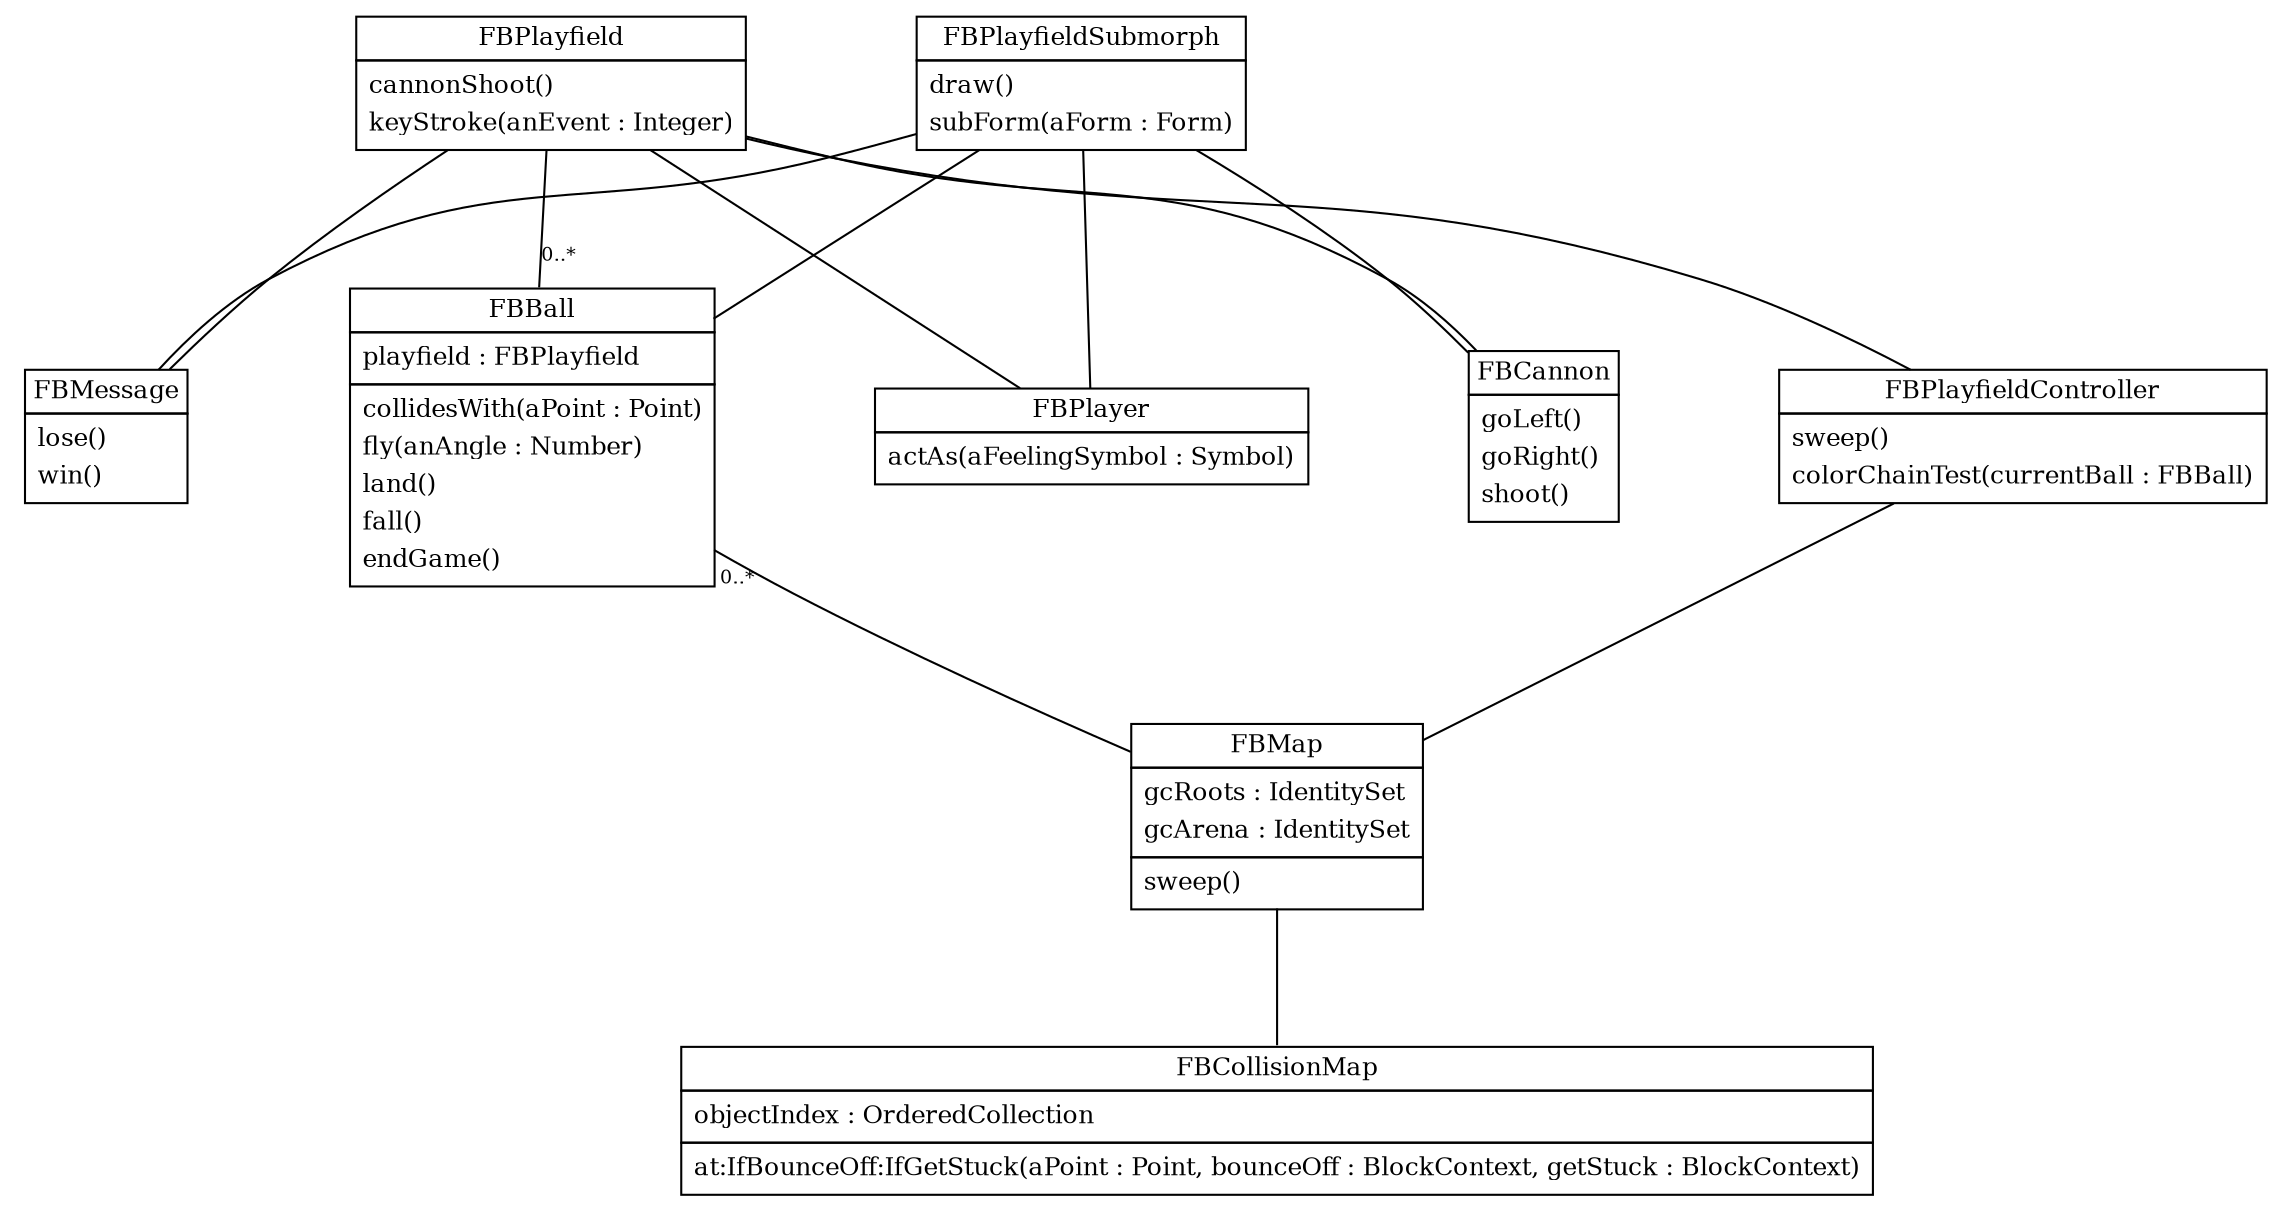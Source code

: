 graph Playfield {
    ranksep = "0.8"
    nodesep = "0.85"
    nojustify = "true"
    graph [
    ]
    node [
        fontsize = 12
        shape = "plaintext"
    ]
    edge [
        fontsize = 9
    ]
    // class Playfield::FBPlayfield
    "FBPlayfield" [label=<
        <TABLE border="0" cellspacing="0" cellpadding="0" cellborder="0" port="port">
        <TR><TD><TABLE border="1" cellborder="0" CELLPADDING="3" CELLSPACING="0" ALIGN="LEFT"><TR><TD>FBPlayfield</TD></TR></TABLE></TD></TR><TR><TD><TABLE border="1" cellborder="0" CELLPADDING="0" CELLSPACING="5" ALIGN="LEFT"><TR><TD align="left">cannonShoot()</TD></TR><TR><TD align="left">keyStroke(anEvent : Integer)</TD></TR></TABLE></TD></TR></TABLE>>];
    // class Playfield::FBCannon
    "FBCannon" [label=<
        <TABLE border="0" cellspacing="0" cellpadding="0" cellborder="0" port="port">
        <TR><TD><TABLE border="1" cellborder="0" CELLPADDING="3" CELLSPACING="0" ALIGN="LEFT"><TR><TD>FBCannon</TD></TR></TABLE></TD></TR><TR><TD><TABLE border="1" cellborder="0" CELLPADDING="0" CELLSPACING="5" ALIGN="LEFT"><TR><TD align="left">goLeft()</TD></TR><TR><TD align="left">goRight()</TD></TR><TR><TD align="left">shoot()</TD></TR></TABLE></TD></TR></TABLE>>];
    // class Playfield::FBPlayfieldSubmorph
    "FBPlayfieldSubmorph" [label=<
        <TABLE border="0" cellspacing="0" cellpadding="0" cellborder="0" port="port">
        <TR><TD><TABLE border="1" cellborder="0" CELLPADDING="3" CELLSPACING="0" ALIGN="LEFT"><TR><TD>FBPlayfieldSubmorph</TD></TR></TABLE></TD></TR><TR><TD><TABLE border="1" cellborder="0" CELLPADDING="0" CELLSPACING="5" ALIGN="LEFT"><TR><TD align="left">draw()</TD></TR><TR><TD align="left">subForm(aForm : Form)</TD></TR></TABLE></TD></TR></TABLE>>];
    edge [
        arrowtail = "empty"
        arrowhead = "none"
        taillabel = ""
        headlabel = ""
        constraint = "true"
        style = "none"
    ]
    FBPlayfieldSubmorph:port -- FBCannon:port
    FBPlayfield:port -- FBCannon:port [
        label = ""
        arrowhead = "opennone"
        headlabel = ""
        arrowtail = "diamondnone"
        taillabel = ""
        labeldistance = "1.7"
        constraint = "true"
        style = "solid"
    ]
    // class Playfield::FBMessage
    "FBMessage" [label=<
        <TABLE border="0" cellspacing="0" cellpadding="0" cellborder="0" port="port">
        <TR><TD><TABLE border="1" cellborder="0" CELLPADDING="3" CELLSPACING="0" ALIGN="LEFT"><TR><TD>FBMessage</TD></TR></TABLE></TD></TR><TR><TD><TABLE border="1" cellborder="0" CELLPADDING="0" CELLSPACING="5" ALIGN="LEFT"><TR><TD align="left">lose()</TD></TR><TR><TD align="left">win()</TD></TR></TABLE></TD></TR></TABLE>>];
    edge [
        arrowtail = "empty"
        arrowhead = "none"
        taillabel = ""
        headlabel = ""
        constraint = "true"
        style = "none"
    ]
    FBPlayfieldSubmorph:port -- FBMessage:port
    FBPlayfield:port -- FBMessage:port [
        label = ""
        arrowhead = "opennone"
        headlabel = ""
        arrowtail = "diamondnone"
        taillabel = ""
        labeldistance = "1.7"
        constraint = "true"
        style = "solid"
    ]
    // class Playfield::FBPlayer
    "FBPlayer" [label=<
        <TABLE border="0" cellspacing="0" cellpadding="0" cellborder="0" port="port">
        <TR><TD><TABLE border="1" cellborder="0" CELLPADDING="3" CELLSPACING="0" ALIGN="LEFT"><TR><TD>FBPlayer</TD></TR></TABLE></TD></TR><TR><TD><TABLE border="1" cellborder="0" CELLPADDING="0" CELLSPACING="5" ALIGN="LEFT"><TR><TD align="left">actAs(aFeelingSymbol : Symbol)</TD></TR></TABLE></TD></TR></TABLE>>];
    edge [
        arrowtail = "empty"
        arrowhead = "none"
        taillabel = ""
        headlabel = ""
        constraint = "true"
        style = "none"
    ]
    FBPlayfieldSubmorph:port -- FBPlayer:port
    FBPlayfield:port -- FBPlayer:port [
        label = ""
        arrowhead = "opennone"
        headlabel = ""
        arrowtail = "diamondnone"
        taillabel = ""
        labeldistance = "1.7"
        constraint = "true"
        style = "solid"
    ]
    // class Playfield::FBBall
    "FBBall" [label=<
        <TABLE border="0" cellspacing="0" cellpadding="0" cellborder="0" port="port">
        <TR><TD><TABLE border="1" cellborder="0" CELLPADDING="3" CELLSPACING="0" ALIGN="LEFT"><TR><TD>FBBall</TD></TR></TABLE></TD></TR><TR><TD><TABLE border="1" cellborder="0" CELLPADDING="0" CELLSPACING="5" ALIGN="LEFT"><TR><TD align="left">playfield : FBPlayfield</TD></TR></TABLE></TD></TR><TR><TD><TABLE border="1" cellborder="0" CELLPADDING="0" CELLSPACING="5" ALIGN="LEFT"><TR><TD align="left">collidesWith(aPoint : Point)</TD></TR><TR><TD align="left">fly(anAngle : Number)</TD></TR><TR><TD align="left">land()</TD></TR><TR><TD align="left">fall()</TD></TR><TR><TD align="left">endGame()</TD></TR></TABLE></TD></TR></TABLE>>];
    edge [
        arrowtail = "empty"
        arrowhead = "none"
        taillabel = ""
        headlabel = ""
        constraint = "true"
        style = "none"
    ]
    FBPlayfieldSubmorph:port -- FBBall:port
    // class Playfield::FBMap
    "FBMap" [label=<
        <TABLE border="0" cellspacing="0" cellpadding="0" cellborder="0" port="port">
        <TR><TD><TABLE border="1" cellborder="0" CELLPADDING="3" CELLSPACING="0" ALIGN="LEFT"><TR><TD>FBMap</TD></TR></TABLE></TD></TR><TR><TD><TABLE border="1" cellborder="0" CELLPADDING="0" CELLSPACING="5" ALIGN="LEFT"><TR><TD align="left">gcRoots : IdentitySet</TD></TR><TR><TD align="left">gcArena : IdentitySet</TD></TR></TABLE></TD></TR><TR><TD><TABLE border="1" cellborder="0" CELLPADDING="0" CELLSPACING="5" ALIGN="LEFT"><TR><TD align="left">sweep()</TD></TR></TABLE></TD></TR></TABLE>>];
    // class Playfield::FBCollisionMap
    "FBCollisionMap" [label=<
        <TABLE border="0" cellspacing="0" cellpadding="0" cellborder="0" port="port">
        <TR><TD><TABLE border="1" cellborder="0" CELLPADDING="3" CELLSPACING="0" ALIGN="LEFT"><TR><TD>FBCollisionMap</TD></TR></TABLE></TD></TR><TR><TD><TABLE border="1" cellborder="0" CELLPADDING="0" CELLSPACING="5" ALIGN="LEFT"><TR><TD align="left">objectIndex : OrderedCollection</TD></TR></TABLE></TD></TR><TR><TD><TABLE border="1" cellborder="0" CELLPADDING="0" CELLSPACING="5" ALIGN="LEFT"><TR><TD align="left">at:IfBounceOff:IfGetStuck(aPoint : Point, bounceOff : BlockContext, getStuck : BlockContext)</TD></TR></TABLE></TD></TR></TABLE>>];
    FBMap:port -- FBCollisionMap:port [
        label = ""
        arrowhead = "opennone"
        headlabel = ""
        arrowtail = "diamondnone"
        taillabel = ""
        labeldistance = "1.7"
        constraint = "true"
        style = "solid"
    ]
    // class Playfield::FBPlayfieldController
    "FBPlayfieldController" [label=<
        <TABLE border="0" cellspacing="0" cellpadding="0" cellborder="0" port="port">
        <TR><TD><TABLE border="1" cellborder="0" CELLPADDING="3" CELLSPACING="0" ALIGN="LEFT"><TR><TD>FBPlayfieldController</TD></TR></TABLE></TD></TR><TR><TD><TABLE border="1" cellborder="0" CELLPADDING="0" CELLSPACING="5" ALIGN="LEFT"><TR><TD align="left">sweep()</TD></TR><TR><TD align="left">colorChainTest(currentBall : FBBall)</TD></TR></TABLE></TD></TR></TABLE>>];
    FBPlayfieldController:port -- FBPlayfield:port [
        label = ""
        arrowhead = "nonenone"
        headlabel = ""
        arrowtail = "nonenone"
        taillabel = ""
        labeldistance = "1.7"
        constraint = "false"
        style = "solid"
    ]
    FBPlayfieldController:port -- FBMap:port [
        label = ""
        arrowhead = "opennone"
        headlabel = ""
        arrowtail = "nonenone"
        taillabel = ""
        labeldistance = "1.7"
        constraint = "true"
        style = "solid"
    ]
    FBBall:port -- FBMap:port [
        label = ""
        arrowhead = "opennone"
        headlabel = ""
        arrowtail = "nonenone"
        taillabel = " 0..*"
        labeldistance = "1.7"
        constraint = "true"
        style = "solid"
    ]
    FBPlayfield:port -- FBBall:port [
        label = ""
        arrowhead = "nonenone"
        headlabel = " 0..*"
        arrowtail = "diamondnone"
        taillabel = ""
        labeldistance = "1.7"
        constraint = "true"
        style = "solid"
    ]

}
